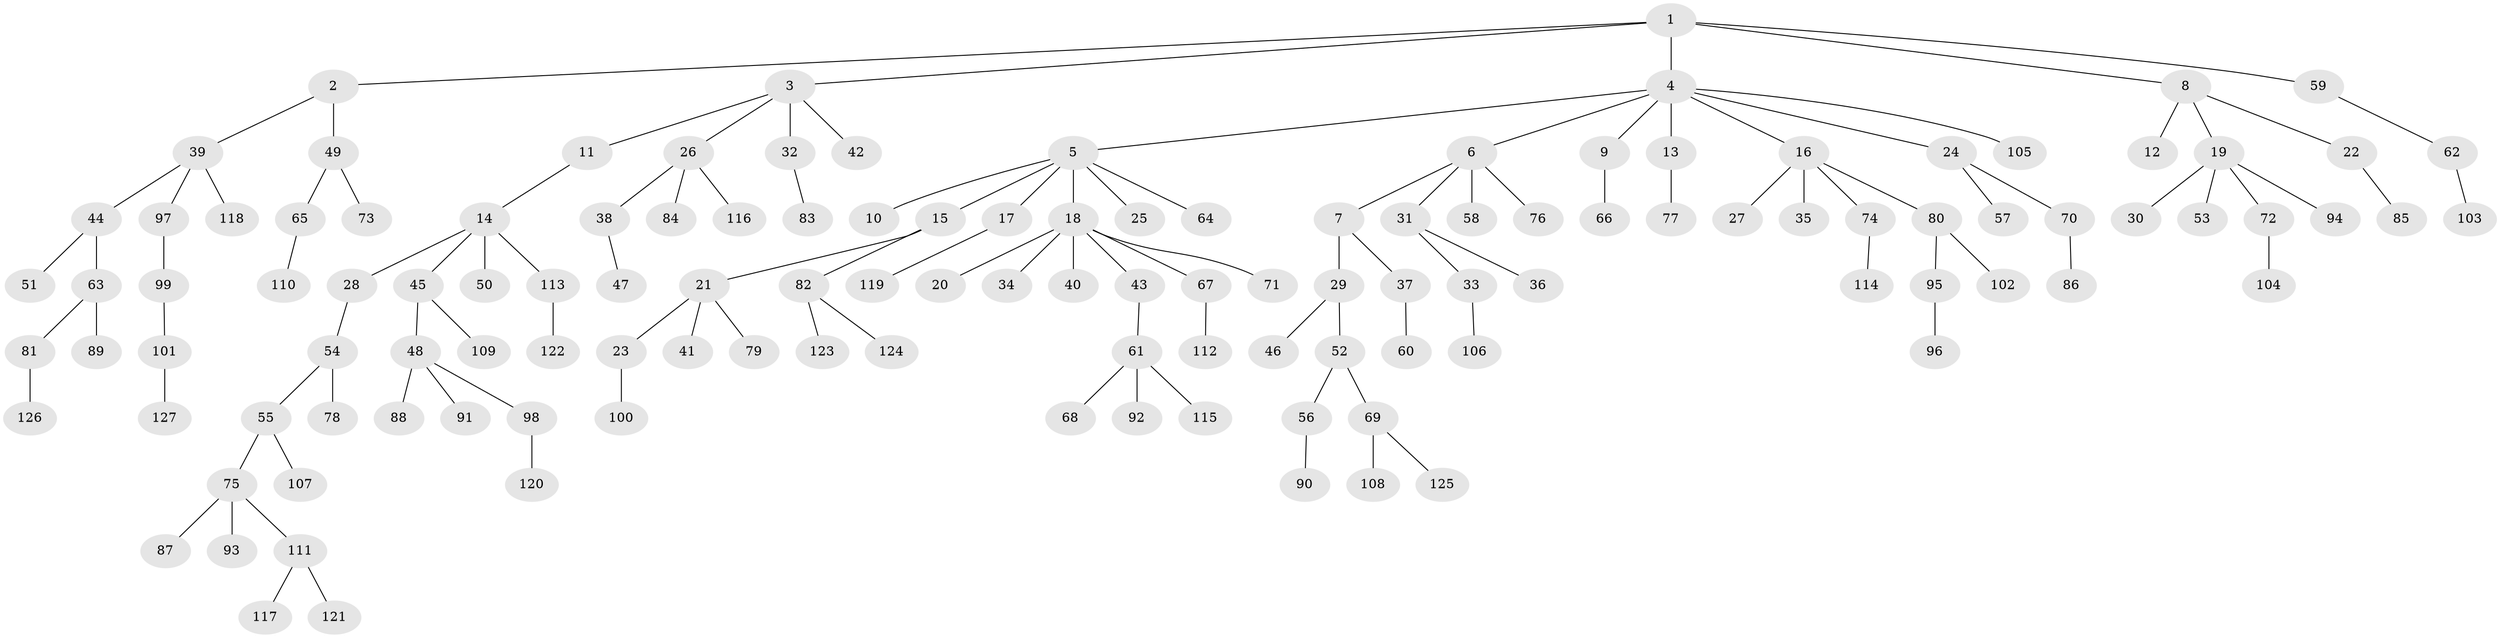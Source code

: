 // coarse degree distribution, {6: 0.046511627906976744, 7: 0.011627906976744186, 8: 0.011627906976744186, 4: 0.05813953488372093, 3: 0.10465116279069768, 1: 0.5930232558139535, 2: 0.16279069767441862, 5: 0.011627906976744186}
// Generated by graph-tools (version 1.1) at 2025/42/03/06/25 10:42:06]
// undirected, 127 vertices, 126 edges
graph export_dot {
graph [start="1"]
  node [color=gray90,style=filled];
  1;
  2;
  3;
  4;
  5;
  6;
  7;
  8;
  9;
  10;
  11;
  12;
  13;
  14;
  15;
  16;
  17;
  18;
  19;
  20;
  21;
  22;
  23;
  24;
  25;
  26;
  27;
  28;
  29;
  30;
  31;
  32;
  33;
  34;
  35;
  36;
  37;
  38;
  39;
  40;
  41;
  42;
  43;
  44;
  45;
  46;
  47;
  48;
  49;
  50;
  51;
  52;
  53;
  54;
  55;
  56;
  57;
  58;
  59;
  60;
  61;
  62;
  63;
  64;
  65;
  66;
  67;
  68;
  69;
  70;
  71;
  72;
  73;
  74;
  75;
  76;
  77;
  78;
  79;
  80;
  81;
  82;
  83;
  84;
  85;
  86;
  87;
  88;
  89;
  90;
  91;
  92;
  93;
  94;
  95;
  96;
  97;
  98;
  99;
  100;
  101;
  102;
  103;
  104;
  105;
  106;
  107;
  108;
  109;
  110;
  111;
  112;
  113;
  114;
  115;
  116;
  117;
  118;
  119;
  120;
  121;
  122;
  123;
  124;
  125;
  126;
  127;
  1 -- 2;
  1 -- 3;
  1 -- 4;
  1 -- 8;
  1 -- 59;
  2 -- 39;
  2 -- 49;
  3 -- 11;
  3 -- 26;
  3 -- 32;
  3 -- 42;
  4 -- 5;
  4 -- 6;
  4 -- 9;
  4 -- 13;
  4 -- 16;
  4 -- 24;
  4 -- 105;
  5 -- 10;
  5 -- 15;
  5 -- 17;
  5 -- 18;
  5 -- 25;
  5 -- 64;
  6 -- 7;
  6 -- 31;
  6 -- 58;
  6 -- 76;
  7 -- 29;
  7 -- 37;
  8 -- 12;
  8 -- 19;
  8 -- 22;
  9 -- 66;
  11 -- 14;
  13 -- 77;
  14 -- 28;
  14 -- 45;
  14 -- 50;
  14 -- 113;
  15 -- 21;
  15 -- 82;
  16 -- 27;
  16 -- 35;
  16 -- 74;
  16 -- 80;
  17 -- 119;
  18 -- 20;
  18 -- 34;
  18 -- 40;
  18 -- 43;
  18 -- 67;
  18 -- 71;
  19 -- 30;
  19 -- 53;
  19 -- 72;
  19 -- 94;
  21 -- 23;
  21 -- 41;
  21 -- 79;
  22 -- 85;
  23 -- 100;
  24 -- 57;
  24 -- 70;
  26 -- 38;
  26 -- 84;
  26 -- 116;
  28 -- 54;
  29 -- 46;
  29 -- 52;
  31 -- 33;
  31 -- 36;
  32 -- 83;
  33 -- 106;
  37 -- 60;
  38 -- 47;
  39 -- 44;
  39 -- 97;
  39 -- 118;
  43 -- 61;
  44 -- 51;
  44 -- 63;
  45 -- 48;
  45 -- 109;
  48 -- 88;
  48 -- 91;
  48 -- 98;
  49 -- 65;
  49 -- 73;
  52 -- 56;
  52 -- 69;
  54 -- 55;
  54 -- 78;
  55 -- 75;
  55 -- 107;
  56 -- 90;
  59 -- 62;
  61 -- 68;
  61 -- 92;
  61 -- 115;
  62 -- 103;
  63 -- 81;
  63 -- 89;
  65 -- 110;
  67 -- 112;
  69 -- 108;
  69 -- 125;
  70 -- 86;
  72 -- 104;
  74 -- 114;
  75 -- 87;
  75 -- 93;
  75 -- 111;
  80 -- 95;
  80 -- 102;
  81 -- 126;
  82 -- 123;
  82 -- 124;
  95 -- 96;
  97 -- 99;
  98 -- 120;
  99 -- 101;
  101 -- 127;
  111 -- 117;
  111 -- 121;
  113 -- 122;
}
